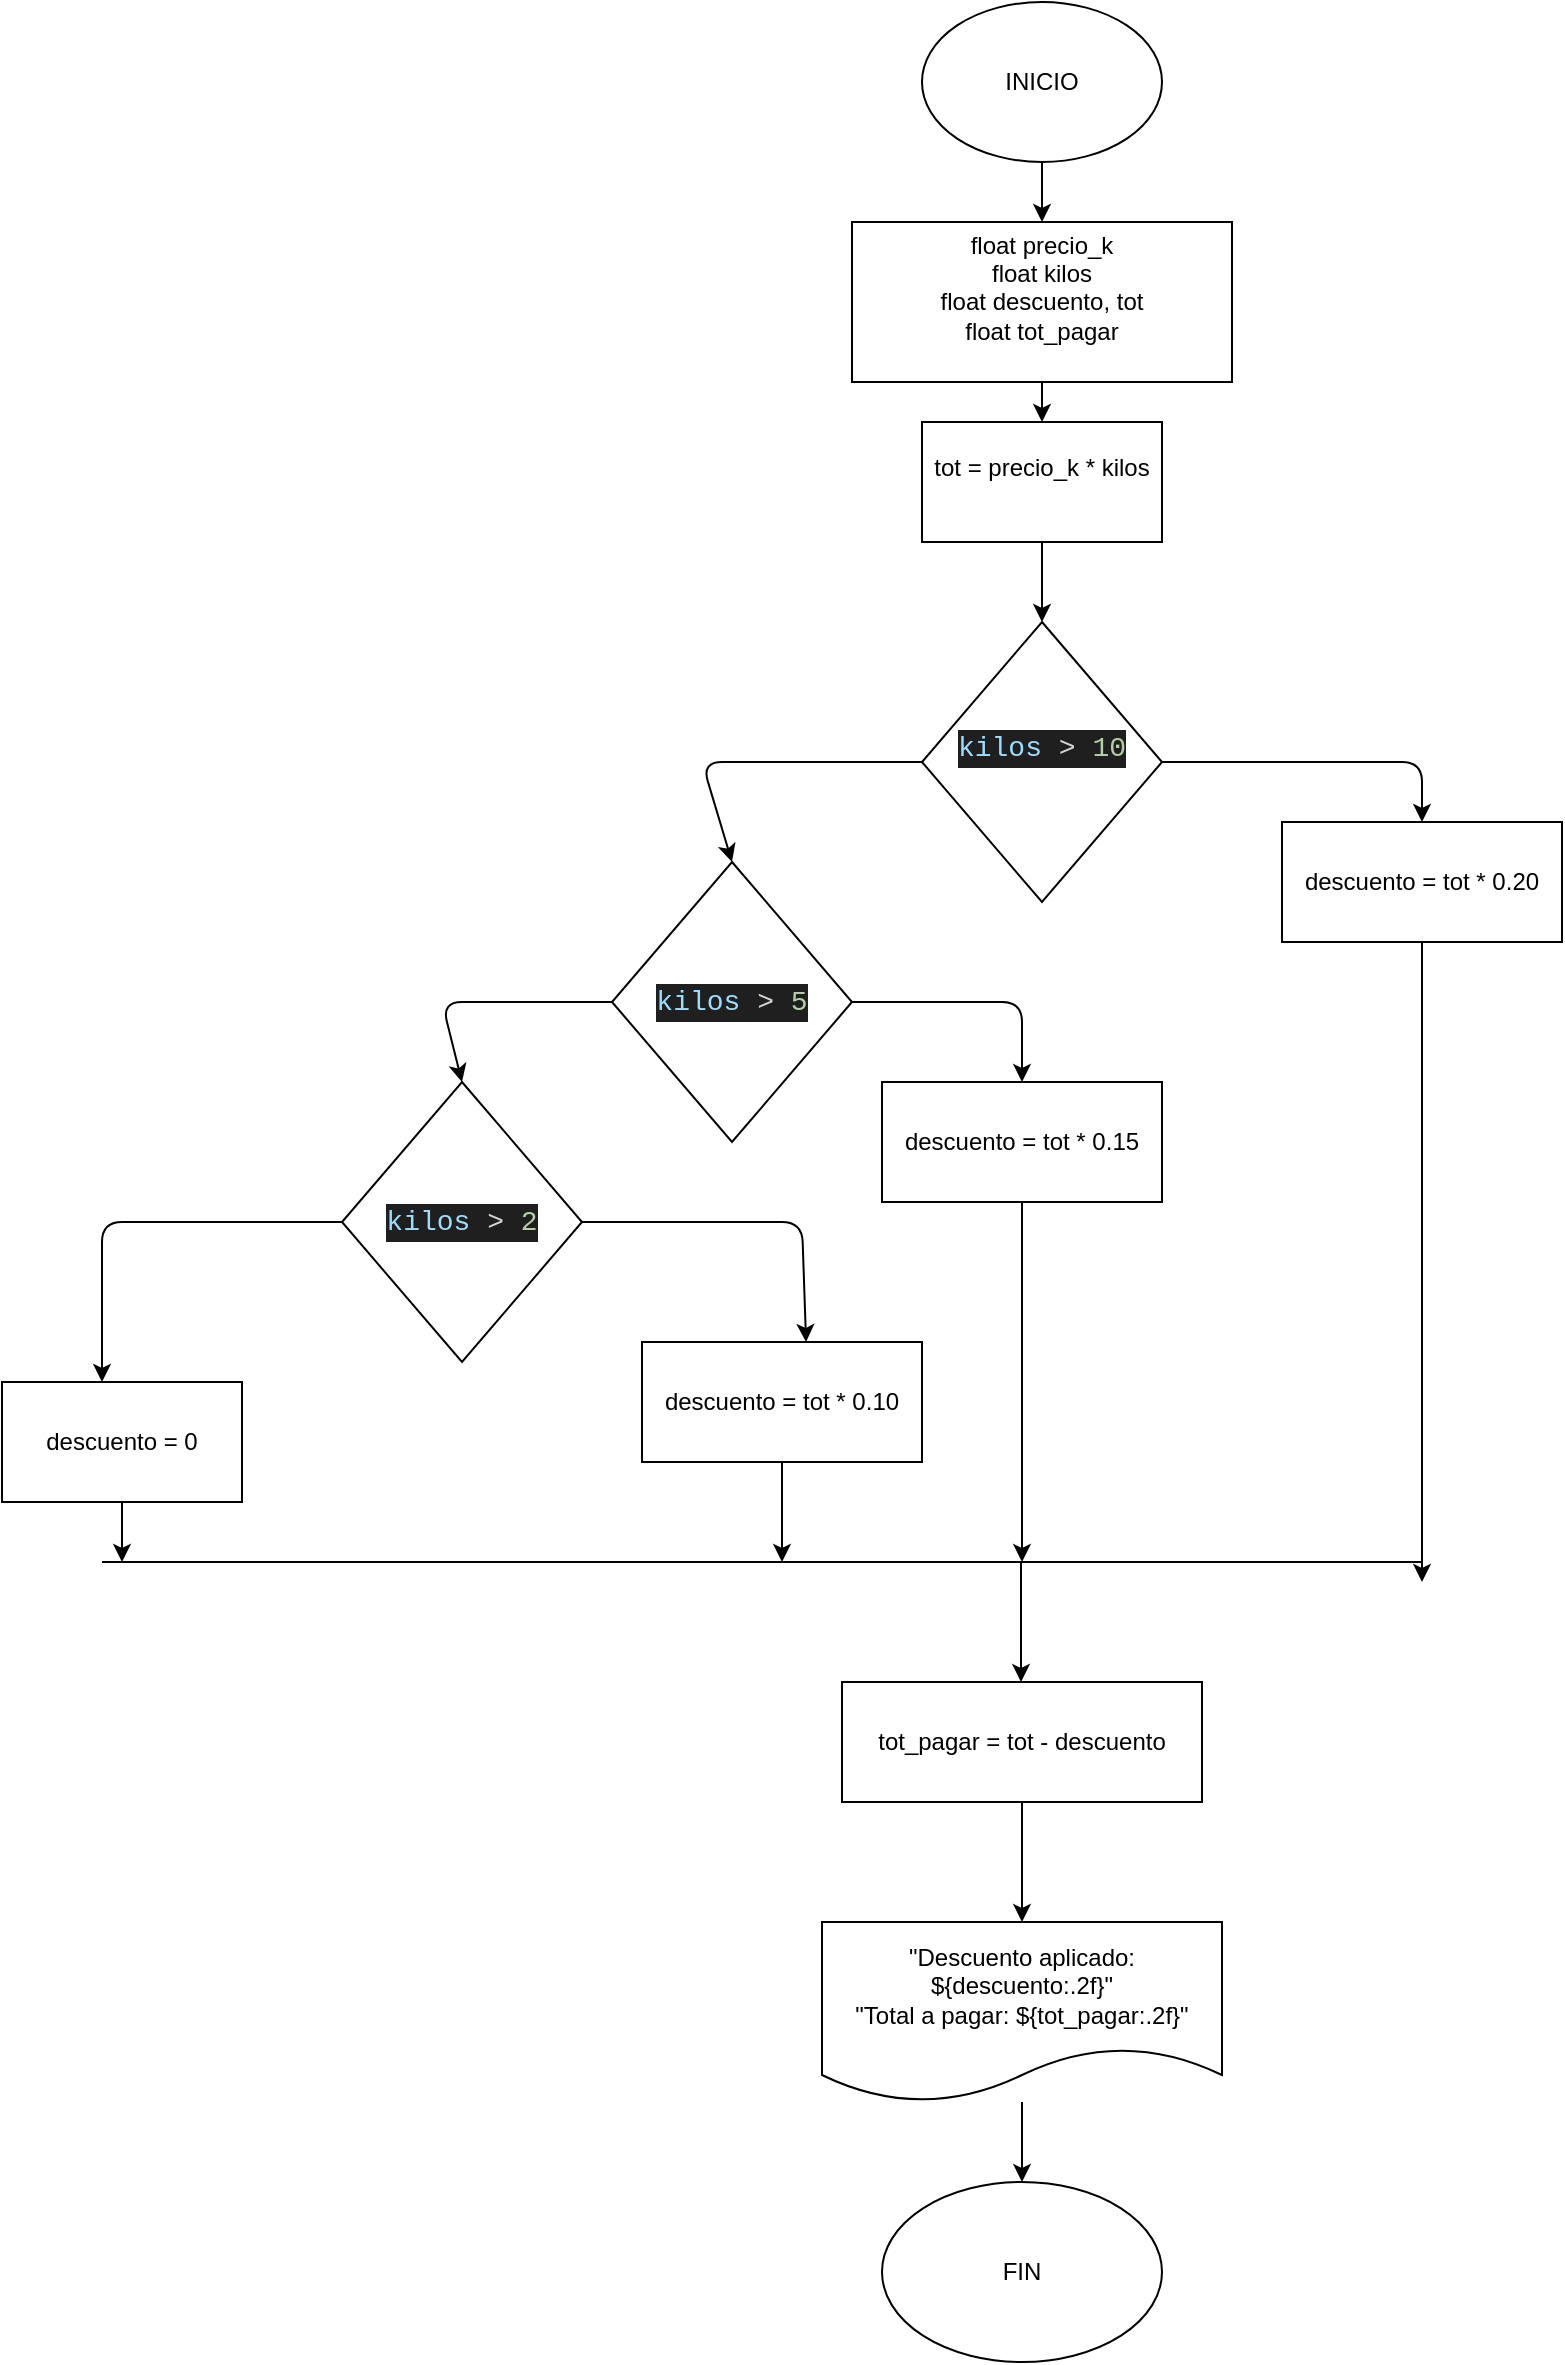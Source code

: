 <mxfile>
    <diagram id="NsE-_GksEZMn1W079jXQ" name="Page-1">
        <mxGraphModel dx="1512" dy="513" grid="1" gridSize="10" guides="1" tooltips="1" connect="1" arrows="1" fold="1" page="1" pageScale="1" pageWidth="850" pageHeight="1100" math="0" shadow="0">
            <root>
                <mxCell id="0"/>
                <mxCell id="1" parent="0"/>
                <mxCell id="18" style="edgeStyle=none;html=1;entryX=0.5;entryY=0;entryDx=0;entryDy=0;" edge="1" parent="1" source="2" target="3">
                    <mxGeometry relative="1" as="geometry"/>
                </mxCell>
                <mxCell id="2" value="INICIO" style="ellipse;whiteSpace=wrap;html=1;" vertex="1" parent="1">
                    <mxGeometry x="280" y="220" width="120" height="80" as="geometry"/>
                </mxCell>
                <mxCell id="17" style="edgeStyle=none;html=1;entryX=0.5;entryY=0;entryDx=0;entryDy=0;" edge="1" parent="1" source="3" target="4">
                    <mxGeometry relative="1" as="geometry"/>
                </mxCell>
                <mxCell id="3" value="float precio_k&lt;div&gt;float kilos&lt;/div&gt;&lt;div&gt;float descuento, tot&lt;/div&gt;&lt;div&gt;float tot&lt;span style=&quot;background-color: transparent;&quot;&gt;_pagar&lt;/span&gt;&lt;/div&gt;&lt;div&gt;&lt;br&gt;&lt;/div&gt;" style="rounded=0;whiteSpace=wrap;html=1;" vertex="1" parent="1">
                    <mxGeometry x="245" y="330" width="190" height="80" as="geometry"/>
                </mxCell>
                <mxCell id="16" style="edgeStyle=none;html=1;entryX=0.5;entryY=0;entryDx=0;entryDy=0;" edge="1" parent="1" source="4" target="5">
                    <mxGeometry relative="1" as="geometry"/>
                </mxCell>
                <mxCell id="4" value="tot = precio_k * kilos&#xa;" style="rounded=0;whiteSpace=wrap;" vertex="1" parent="1">
                    <mxGeometry x="280" y="430" width="120" height="60" as="geometry"/>
                </mxCell>
                <mxCell id="7" style="edgeStyle=none;html=1;entryX=0.5;entryY=0;entryDx=0;entryDy=0;" edge="1" parent="1" source="5" target="6">
                    <mxGeometry relative="1" as="geometry">
                        <Array as="points">
                            <mxPoint x="530" y="600"/>
                        </Array>
                    </mxGeometry>
                </mxCell>
                <mxCell id="15" style="edgeStyle=none;html=1;entryX=0.5;entryY=0;entryDx=0;entryDy=0;" edge="1" parent="1" source="5" target="8">
                    <mxGeometry relative="1" as="geometry">
                        <Array as="points">
                            <mxPoint x="170" y="600"/>
                        </Array>
                    </mxGeometry>
                </mxCell>
                <mxCell id="5" value="&#xa;&lt;div style=&quot;color: #cccccc;background-color: #1f1f1f;font-family: Consolas, &#39;Courier New&#39;, monospace;font-weight: normal;font-size: 14px;line-height: 19px;white-space: pre;&quot;&gt;&lt;div&gt;&lt;span style=&quot;color: #9cdcfe;&quot;&gt;kilos&lt;/span&gt;&lt;span style=&quot;color: #cccccc;&quot;&gt; &lt;/span&gt;&lt;span style=&quot;color: #d4d4d4;&quot;&gt;&amp;gt;&lt;/span&gt;&lt;span style=&quot;color: #cccccc;&quot;&gt; &lt;/span&gt;&lt;span style=&quot;color: #b5cea8;&quot;&gt;10&lt;/span&gt;&lt;/div&gt;&lt;/div&gt;&#xa;&#xa;" style="rhombus;whiteSpace=wrap;html=1;" vertex="1" parent="1">
                    <mxGeometry x="280" y="530" width="120" height="140" as="geometry"/>
                </mxCell>
                <mxCell id="23" style="edgeStyle=none;html=1;" edge="1" parent="1" source="6">
                    <mxGeometry relative="1" as="geometry">
                        <mxPoint x="530" y="1010" as="targetPoint"/>
                    </mxGeometry>
                </mxCell>
                <mxCell id="6" value="descuento = tot * 0.20" style="rounded=0;whiteSpace=wrap;" vertex="1" parent="1">
                    <mxGeometry x="460" y="630" width="140" height="60" as="geometry"/>
                </mxCell>
                <mxCell id="12" style="edgeStyle=none;html=1;entryX=0.5;entryY=0;entryDx=0;entryDy=0;" edge="1" parent="1" source="8" target="9">
                    <mxGeometry relative="1" as="geometry">
                        <Array as="points">
                            <mxPoint x="330" y="720"/>
                        </Array>
                    </mxGeometry>
                </mxCell>
                <mxCell id="14" style="edgeStyle=none;html=1;entryX=0.5;entryY=0;entryDx=0;entryDy=0;" edge="1" parent="1" source="8" target="10">
                    <mxGeometry relative="1" as="geometry">
                        <Array as="points">
                            <mxPoint x="40" y="720"/>
                        </Array>
                    </mxGeometry>
                </mxCell>
                <mxCell id="8" value="&lt;div style=&quot;color: rgb(204, 204, 204); background-color: rgb(31, 31, 31); font-family: Consolas, &amp;quot;Courier New&amp;quot;, monospace; font-size: 14px; line-height: 19px; white-space: pre;&quot;&gt;&lt;span style=&quot;color: #9cdcfe;&quot;&gt;kilos&lt;/span&gt;&lt;span style=&quot;color: #cccccc;&quot;&gt; &lt;/span&gt;&lt;span style=&quot;color: #d4d4d4;&quot;&gt;&amp;gt;&lt;/span&gt;&lt;span style=&quot;color: #cccccc;&quot;&gt; &lt;/span&gt;&lt;span style=&quot;color: #b5cea8;&quot;&gt;5&lt;/span&gt;&lt;/div&gt;" style="rhombus;whiteSpace=wrap;html=1;" vertex="1" parent="1">
                    <mxGeometry x="125" y="650" width="120" height="140" as="geometry"/>
                </mxCell>
                <mxCell id="22" style="edgeStyle=none;html=1;" edge="1" parent="1" source="9">
                    <mxGeometry relative="1" as="geometry">
                        <mxPoint x="330" y="1000" as="targetPoint"/>
                    </mxGeometry>
                </mxCell>
                <mxCell id="9" value="descuento = tot * 0.15" style="rounded=0;whiteSpace=wrap;" vertex="1" parent="1">
                    <mxGeometry x="260" y="760" width="140" height="60" as="geometry"/>
                </mxCell>
                <mxCell id="19" style="edgeStyle=none;html=1;" edge="1" parent="1" source="10">
                    <mxGeometry relative="1" as="geometry">
                        <mxPoint x="-130" y="910" as="targetPoint"/>
                        <Array as="points">
                            <mxPoint x="-130" y="830"/>
                        </Array>
                    </mxGeometry>
                </mxCell>
                <mxCell id="10" value="&lt;div style=&quot;color: rgb(204, 204, 204); background-color: rgb(31, 31, 31); font-family: Consolas, &amp;quot;Courier New&amp;quot;, monospace; font-size: 14px; line-height: 19px; white-space: pre;&quot;&gt;&lt;div style=&quot;color: rgb(204, 204, 204); line-height: 19px;&quot;&gt;&lt;span style=&quot;color: #9cdcfe;&quot;&gt;kilos&lt;/span&gt;&lt;span style=&quot;color: #cccccc;&quot;&gt; &lt;/span&gt;&lt;span style=&quot;color: #d4d4d4;&quot;&gt;&amp;gt;&lt;/span&gt;&lt;span style=&quot;color: #cccccc;&quot;&gt; &lt;/span&gt;&lt;span style=&quot;color: #b5cea8;&quot;&gt;2&lt;/span&gt;&lt;/div&gt;&lt;/div&gt;" style="rhombus;whiteSpace=wrap;html=1;" vertex="1" parent="1">
                    <mxGeometry x="-10" y="760" width="120" height="140" as="geometry"/>
                </mxCell>
                <mxCell id="21" style="edgeStyle=none;html=1;" edge="1" parent="1" source="11">
                    <mxGeometry relative="1" as="geometry">
                        <mxPoint x="210" y="1000" as="targetPoint"/>
                    </mxGeometry>
                </mxCell>
                <mxCell id="11" value="descuento = tot * 0.10" style="rounded=0;whiteSpace=wrap;" vertex="1" parent="1">
                    <mxGeometry x="140" y="890" width="140" height="60" as="geometry"/>
                </mxCell>
                <mxCell id="13" style="edgeStyle=none;html=1;entryX=0.586;entryY=0;entryDx=0;entryDy=0;entryPerimeter=0;" edge="1" parent="1" source="10" target="11">
                    <mxGeometry relative="1" as="geometry">
                        <Array as="points">
                            <mxPoint x="220" y="830"/>
                        </Array>
                    </mxGeometry>
                </mxCell>
                <mxCell id="20" value="" style="endArrow=none;html=1;" edge="1" parent="1">
                    <mxGeometry width="50" height="50" relative="1" as="geometry">
                        <mxPoint x="-130" y="1000" as="sourcePoint"/>
                        <mxPoint x="530" y="1000" as="targetPoint"/>
                    </mxGeometry>
                </mxCell>
                <mxCell id="25" style="edgeStyle=none;html=1;" edge="1" parent="1" source="24">
                    <mxGeometry relative="1" as="geometry">
                        <mxPoint x="-120" y="1000" as="targetPoint"/>
                    </mxGeometry>
                </mxCell>
                <mxCell id="24" value="descuento = 0" style="rounded=0;whiteSpace=wrap;html=1;" vertex="1" parent="1">
                    <mxGeometry x="-180" y="910" width="120" height="60" as="geometry"/>
                </mxCell>
                <mxCell id="26" value="" style="endArrow=classic;html=1;" edge="1" parent="1">
                    <mxGeometry width="50" height="50" relative="1" as="geometry">
                        <mxPoint x="329.5" y="1000" as="sourcePoint"/>
                        <mxPoint x="329.5" y="1060" as="targetPoint"/>
                    </mxGeometry>
                </mxCell>
                <mxCell id="29" style="edgeStyle=none;html=1;entryX=0.5;entryY=0;entryDx=0;entryDy=0;" edge="1" parent="1" source="27" target="28">
                    <mxGeometry relative="1" as="geometry"/>
                </mxCell>
                <mxCell id="27" value="tot_pagar = tot - descuento" style="rounded=0;whiteSpace=wrap;" vertex="1" parent="1">
                    <mxGeometry x="240" y="1060" width="180" height="60" as="geometry"/>
                </mxCell>
                <mxCell id="28" value="&quot;Descuento aplicado: ${descuento:.2f}&quot;&#xa;&quot;Total a pagar: ${tot_pagar:.2f}&quot;" style="shape=document;whiteSpace=wrap;boundedLbl=1;" vertex="1" parent="1">
                    <mxGeometry x="230" y="1180" width="200" height="90" as="geometry"/>
                </mxCell>
                <mxCell id="30" value="FIN" style="ellipse;whiteSpace=wrap;html=1;" vertex="1" parent="1">
                    <mxGeometry x="260" y="1310" width="140" height="90" as="geometry"/>
                </mxCell>
                <mxCell id="31" style="edgeStyle=none;html=1;entryX=0.5;entryY=0;entryDx=0;entryDy=0;" edge="1" parent="1" source="28" target="30">
                    <mxGeometry relative="1" as="geometry"/>
                </mxCell>
            </root>
        </mxGraphModel>
    </diagram>
</mxfile>
